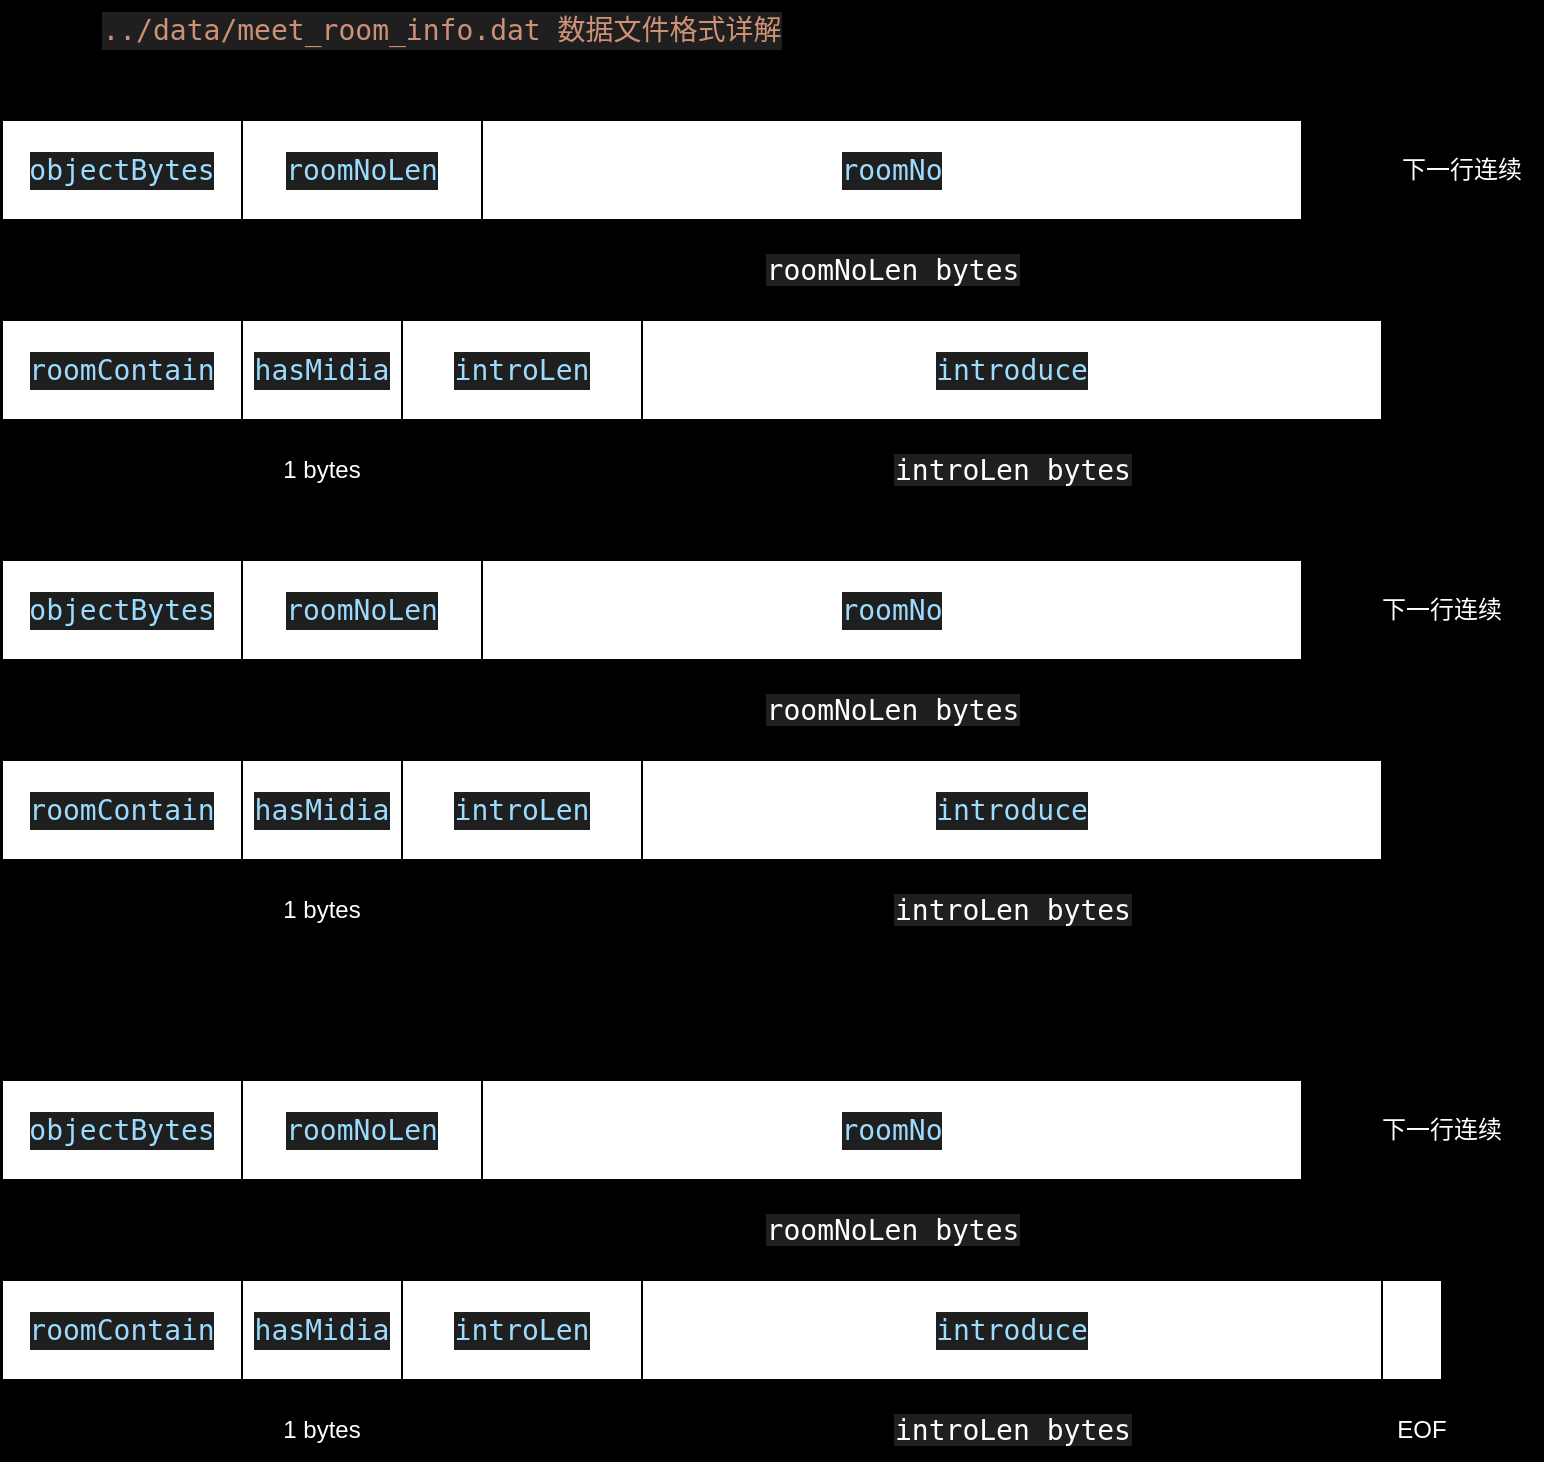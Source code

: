 <mxfile>
    <diagram id="5mB-nu_rrg7fIInrMZd4" name="第 1 页">
        <mxGraphModel dx="835" dy="825" grid="1" gridSize="10" guides="1" tooltips="1" connect="1" arrows="1" fold="1" page="0" pageScale="1" pageWidth="827" pageHeight="1169" background="#000000" math="0" shadow="0">
            <root>
                <mxCell id="0"/>
                <mxCell id="1" parent="0"/>
                <mxCell id="2" value="&lt;div style=&quot;color: rgb(204, 204, 204); background-color: rgb(31, 31, 31); font-family: Consolas, 微软雅黑, monospace, Consolas, &amp;quot;Courier New&amp;quot;, monospace; font-size: 14px; line-height: 19px;&quot;&gt;&lt;span style=&quot;color: #ce9178;&quot;&gt;../data/meet_room_info.dat 数据文件格式详解&lt;/span&gt;&lt;/div&gt;" style="text;html=1;strokeColor=none;fillColor=none;align=center;verticalAlign=middle;whiteSpace=wrap;rounded=0;" vertex="1" parent="1">
                    <mxGeometry x="150" y="90" width="380" height="30" as="geometry"/>
                </mxCell>
                <mxCell id="3" value="&lt;div style=&quot;color: rgb(204, 204, 204); background-color: rgb(31, 31, 31); font-family: Consolas, 微软雅黑, monospace, Consolas, &amp;quot;Courier New&amp;quot;, monospace; font-size: 14px; line-height: 19px;&quot;&gt;&lt;span style=&quot;color: #9cdcfe;&quot;&gt;objectBytes&lt;/span&gt;&lt;/div&gt;" style="rounded=0;whiteSpace=wrap;html=1;" vertex="1" parent="1">
                    <mxGeometry x="120" y="150" width="120" height="50" as="geometry"/>
                </mxCell>
                <mxCell id="4" value="8 bytes" style="text;html=1;strokeColor=none;fillColor=none;align=center;verticalAlign=middle;whiteSpace=wrap;rounded=0;" vertex="1" parent="1">
                    <mxGeometry x="150" y="210" width="60" height="30" as="geometry"/>
                </mxCell>
                <mxCell id="5" value="&lt;div style=&quot;color: rgb(204, 204, 204); background-color: rgb(31, 31, 31); font-family: Consolas, 微软雅黑, monospace, Consolas, &amp;quot;Courier New&amp;quot;, monospace; font-size: 14px; line-height: 19px;&quot;&gt;&lt;div style=&quot;line-height: 19px;&quot;&gt;&lt;span style=&quot;color: #9cdcfe;&quot;&gt;roomNoLen&lt;/span&gt;&lt;/div&gt;&lt;/div&gt;" style="rounded=0;whiteSpace=wrap;html=1;" vertex="1" parent="1">
                    <mxGeometry x="240" y="150" width="120" height="50" as="geometry"/>
                </mxCell>
                <mxCell id="7" value="8 bytes" style="text;html=1;strokeColor=none;fillColor=none;align=center;verticalAlign=middle;whiteSpace=wrap;rounded=0;" vertex="1" parent="1">
                    <mxGeometry x="270" y="210" width="60" height="30" as="geometry"/>
                </mxCell>
                <mxCell id="8" value="&lt;div style=&quot;color: rgb(204, 204, 204); background-color: rgb(31, 31, 31); font-family: Consolas, 微软雅黑, monospace, Consolas, &amp;quot;Courier New&amp;quot;, monospace; font-size: 14px; line-height: 19px;&quot;&gt;&lt;span style=&quot;color: #9cdcfe;&quot;&gt;roomNo&lt;/span&gt;&lt;/div&gt;" style="rounded=0;whiteSpace=wrap;html=1;" vertex="1" parent="1">
                    <mxGeometry x="360" y="150" width="410" height="50" as="geometry"/>
                </mxCell>
                <mxCell id="9" value="&lt;span style=&quot;font-family: Consolas, 微软雅黑, monospace, Consolas, &amp;quot;Courier New&amp;quot;, monospace; font-size: 14px; background-color: rgb(31, 31, 31);&quot;&gt;&lt;font color=&quot;#ffffff&quot;&gt;roomNoLen bytes&lt;/font&gt;&lt;/span&gt;" style="text;html=1;strokeColor=none;fillColor=none;align=center;verticalAlign=middle;whiteSpace=wrap;rounded=0;" vertex="1" parent="1">
                    <mxGeometry x="497.5" y="210" width="135" height="30" as="geometry"/>
                </mxCell>
                <mxCell id="10" value="下一行连续" style="text;html=1;strokeColor=none;fillColor=none;align=center;verticalAlign=middle;whiteSpace=wrap;rounded=0;fontColor=#FFFFFF;" vertex="1" parent="1">
                    <mxGeometry x="810" y="160" width="80" height="30" as="geometry"/>
                </mxCell>
                <mxCell id="11" value="&lt;div style=&quot;color: rgb(204, 204, 204); background-color: rgb(31, 31, 31); font-family: Consolas, 微软雅黑, monospace, Consolas, &amp;quot;Courier New&amp;quot;, monospace; font-size: 14px; line-height: 19px;&quot;&gt;&lt;div style=&quot;line-height: 19px;&quot;&gt;&lt;span style=&quot;color: #9cdcfe;&quot;&gt;roomContain&lt;/span&gt;&lt;/div&gt;&lt;/div&gt;" style="rounded=0;whiteSpace=wrap;html=1;" vertex="1" parent="1">
                    <mxGeometry x="120" y="250" width="120" height="50" as="geometry"/>
                </mxCell>
                <mxCell id="12" value="8 bytes" style="text;html=1;strokeColor=none;fillColor=none;align=center;verticalAlign=middle;whiteSpace=wrap;rounded=0;" vertex="1" parent="1">
                    <mxGeometry x="150" y="310" width="60" height="30" as="geometry"/>
                </mxCell>
                <mxCell id="13" value="&lt;div style=&quot;color: rgb(204, 204, 204); background-color: rgb(31, 31, 31); font-family: Consolas, 微软雅黑, monospace, Consolas, &amp;quot;Courier New&amp;quot;, monospace; font-size: 14px; line-height: 19px;&quot;&gt;&lt;span style=&quot;color: #9cdcfe;&quot;&gt;hasMidia&lt;/span&gt;&lt;/div&gt;" style="rounded=0;whiteSpace=wrap;html=1;fontColor=#FFFFFF;" vertex="1" parent="1">
                    <mxGeometry x="240" y="250" width="80" height="50" as="geometry"/>
                </mxCell>
                <mxCell id="14" value="1 bytes" style="text;html=1;strokeColor=none;fillColor=none;align=center;verticalAlign=middle;whiteSpace=wrap;rounded=0;fontColor=#FFFFFF;" vertex="1" parent="1">
                    <mxGeometry x="250" y="310" width="60" height="30" as="geometry"/>
                </mxCell>
                <mxCell id="16" value="&lt;div style=&quot;color: rgb(204, 204, 204); background-color: rgb(31, 31, 31); font-family: Consolas, 微软雅黑, monospace, Consolas, &amp;quot;Courier New&amp;quot;, monospace; font-size: 14px; line-height: 19px;&quot;&gt;&lt;span style=&quot;color: #9cdcfe;&quot;&gt;introLen&lt;/span&gt;&lt;/div&gt;" style="rounded=0;whiteSpace=wrap;html=1;" vertex="1" parent="1">
                    <mxGeometry x="320" y="250" width="120" height="50" as="geometry"/>
                </mxCell>
                <mxCell id="17" value="8 bytes" style="text;html=1;strokeColor=none;fillColor=none;align=center;verticalAlign=middle;whiteSpace=wrap;rounded=0;" vertex="1" parent="1">
                    <mxGeometry x="350" y="310" width="60" height="30" as="geometry"/>
                </mxCell>
                <mxCell id="18" value="&lt;div style=&quot;color: rgb(204, 204, 204); background-color: rgb(31, 31, 31); font-family: Consolas, 微软雅黑, monospace, Consolas, &amp;quot;Courier New&amp;quot;, monospace; font-size: 14px; line-height: 19px;&quot;&gt;&lt;span style=&quot;color: #9cdcfe;&quot;&gt;introduce&lt;/span&gt;&lt;/div&gt;" style="rounded=0;whiteSpace=wrap;html=1;fontColor=#FFFFFF;" vertex="1" parent="1">
                    <mxGeometry x="440" y="250" width="370" height="50" as="geometry"/>
                </mxCell>
                <mxCell id="20" value="&lt;span style=&quot;font-family: Consolas, 微软雅黑, monospace, Consolas, &amp;quot;Courier New&amp;quot;, monospace; font-size: 14px; background-color: rgb(31, 31, 31);&quot;&gt;introLen bytes&lt;/span&gt;" style="text;html=1;strokeColor=none;fillColor=none;align=center;verticalAlign=middle;whiteSpace=wrap;rounded=0;fontColor=#FFFFFF;" vertex="1" parent="1">
                    <mxGeometry x="562.5" y="310" width="125" height="30" as="geometry"/>
                </mxCell>
                <mxCell id="23" value="&lt;div style=&quot;color: rgb(204, 204, 204); background-color: rgb(31, 31, 31); font-family: Consolas, 微软雅黑, monospace, Consolas, &amp;quot;Courier New&amp;quot;, monospace; font-size: 14px; line-height: 19px;&quot;&gt;&lt;span style=&quot;color: #9cdcfe;&quot;&gt;objectBytes&lt;/span&gt;&lt;/div&gt;" style="rounded=0;whiteSpace=wrap;html=1;" vertex="1" parent="1">
                    <mxGeometry x="120" y="370" width="120" height="50" as="geometry"/>
                </mxCell>
                <mxCell id="24" value="8 bytes" style="text;html=1;strokeColor=none;fillColor=none;align=center;verticalAlign=middle;whiteSpace=wrap;rounded=0;" vertex="1" parent="1">
                    <mxGeometry x="150" y="430" width="60" height="30" as="geometry"/>
                </mxCell>
                <mxCell id="25" value="&lt;div style=&quot;color: rgb(204, 204, 204); background-color: rgb(31, 31, 31); font-family: Consolas, 微软雅黑, monospace, Consolas, &amp;quot;Courier New&amp;quot;, monospace; font-size: 14px; line-height: 19px;&quot;&gt;&lt;div style=&quot;line-height: 19px;&quot;&gt;&lt;span style=&quot;color: #9cdcfe;&quot;&gt;roomNoLen&lt;/span&gt;&lt;/div&gt;&lt;/div&gt;" style="rounded=0;whiteSpace=wrap;html=1;" vertex="1" parent="1">
                    <mxGeometry x="240" y="370" width="120" height="50" as="geometry"/>
                </mxCell>
                <mxCell id="26" value="8 bytes" style="text;html=1;strokeColor=none;fillColor=none;align=center;verticalAlign=middle;whiteSpace=wrap;rounded=0;" vertex="1" parent="1">
                    <mxGeometry x="270" y="430" width="60" height="30" as="geometry"/>
                </mxCell>
                <mxCell id="27" value="&lt;div style=&quot;color: rgb(204, 204, 204); background-color: rgb(31, 31, 31); font-family: Consolas, 微软雅黑, monospace, Consolas, &amp;quot;Courier New&amp;quot;, monospace; font-size: 14px; line-height: 19px;&quot;&gt;&lt;span style=&quot;color: #9cdcfe;&quot;&gt;roomNo&lt;/span&gt;&lt;/div&gt;" style="rounded=0;whiteSpace=wrap;html=1;" vertex="1" parent="1">
                    <mxGeometry x="360" y="370" width="410" height="50" as="geometry"/>
                </mxCell>
                <mxCell id="28" value="&lt;span style=&quot;font-family: Consolas, 微软雅黑, monospace, Consolas, &amp;quot;Courier New&amp;quot;, monospace; font-size: 14px; background-color: rgb(31, 31, 31);&quot;&gt;&lt;font color=&quot;#ffffff&quot;&gt;roomNoLen bytes&lt;/font&gt;&lt;/span&gt;" style="text;html=1;strokeColor=none;fillColor=none;align=center;verticalAlign=middle;whiteSpace=wrap;rounded=0;" vertex="1" parent="1">
                    <mxGeometry x="497.5" y="430" width="135" height="30" as="geometry"/>
                </mxCell>
                <mxCell id="29" value="下一行连续" style="text;html=1;strokeColor=none;fillColor=none;align=center;verticalAlign=middle;whiteSpace=wrap;rounded=0;fontColor=#FFFFFF;" vertex="1" parent="1">
                    <mxGeometry x="800" y="380" width="80" height="30" as="geometry"/>
                </mxCell>
                <mxCell id="30" value="&lt;div style=&quot;color: rgb(204, 204, 204); background-color: rgb(31, 31, 31); font-family: Consolas, 微软雅黑, monospace, Consolas, &amp;quot;Courier New&amp;quot;, monospace; font-size: 14px; line-height: 19px;&quot;&gt;&lt;div style=&quot;line-height: 19px;&quot;&gt;&lt;span style=&quot;color: #9cdcfe;&quot;&gt;roomContain&lt;/span&gt;&lt;/div&gt;&lt;/div&gt;" style="rounded=0;whiteSpace=wrap;html=1;" vertex="1" parent="1">
                    <mxGeometry x="120" y="470" width="120" height="50" as="geometry"/>
                </mxCell>
                <mxCell id="31" value="8 bytes" style="text;html=1;strokeColor=none;fillColor=none;align=center;verticalAlign=middle;whiteSpace=wrap;rounded=0;" vertex="1" parent="1">
                    <mxGeometry x="150" y="530" width="60" height="30" as="geometry"/>
                </mxCell>
                <mxCell id="32" value="&lt;div style=&quot;color: rgb(204, 204, 204); background-color: rgb(31, 31, 31); font-family: Consolas, 微软雅黑, monospace, Consolas, &amp;quot;Courier New&amp;quot;, monospace; font-size: 14px; line-height: 19px;&quot;&gt;&lt;span style=&quot;color: #9cdcfe;&quot;&gt;hasMidia&lt;/span&gt;&lt;/div&gt;" style="rounded=0;whiteSpace=wrap;html=1;fontColor=#FFFFFF;" vertex="1" parent="1">
                    <mxGeometry x="240" y="470" width="80" height="50" as="geometry"/>
                </mxCell>
                <mxCell id="33" value="1 bytes" style="text;html=1;strokeColor=none;fillColor=none;align=center;verticalAlign=middle;whiteSpace=wrap;rounded=0;fontColor=#FFFFFF;" vertex="1" parent="1">
                    <mxGeometry x="250" y="530" width="60" height="30" as="geometry"/>
                </mxCell>
                <mxCell id="34" value="&lt;div style=&quot;color: rgb(204, 204, 204); background-color: rgb(31, 31, 31); font-family: Consolas, 微软雅黑, monospace, Consolas, &amp;quot;Courier New&amp;quot;, monospace; font-size: 14px; line-height: 19px;&quot;&gt;&lt;span style=&quot;color: #9cdcfe;&quot;&gt;introLen&lt;/span&gt;&lt;/div&gt;" style="rounded=0;whiteSpace=wrap;html=1;" vertex="1" parent="1">
                    <mxGeometry x="320" y="470" width="120" height="50" as="geometry"/>
                </mxCell>
                <mxCell id="35" value="8 bytes" style="text;html=1;strokeColor=none;fillColor=none;align=center;verticalAlign=middle;whiteSpace=wrap;rounded=0;" vertex="1" parent="1">
                    <mxGeometry x="350" y="530" width="60" height="30" as="geometry"/>
                </mxCell>
                <mxCell id="36" value="&lt;div style=&quot;color: rgb(204, 204, 204); background-color: rgb(31, 31, 31); font-family: Consolas, 微软雅黑, monospace, Consolas, &amp;quot;Courier New&amp;quot;, monospace; font-size: 14px; line-height: 19px;&quot;&gt;&lt;span style=&quot;color: #9cdcfe;&quot;&gt;introduce&lt;/span&gt;&lt;/div&gt;" style="rounded=0;whiteSpace=wrap;html=1;fontColor=#FFFFFF;" vertex="1" parent="1">
                    <mxGeometry x="440" y="470" width="370" height="50" as="geometry"/>
                </mxCell>
                <mxCell id="37" value="&lt;span style=&quot;font-family: Consolas, 微软雅黑, monospace, Consolas, &amp;quot;Courier New&amp;quot;, monospace; font-size: 14px; background-color: rgb(31, 31, 31);&quot;&gt;introLen bytes&lt;/span&gt;" style="text;html=1;strokeColor=none;fillColor=none;align=center;verticalAlign=middle;whiteSpace=wrap;rounded=0;fontColor=#FFFFFF;" vertex="1" parent="1">
                    <mxGeometry x="562.5" y="530" width="125" height="30" as="geometry"/>
                </mxCell>
                <mxCell id="40" value="&lt;div style=&quot;color: rgb(204, 204, 204); background-color: rgb(31, 31, 31); font-family: Consolas, 微软雅黑, monospace, Consolas, &amp;quot;Courier New&amp;quot;, monospace; font-size: 14px; line-height: 19px;&quot;&gt;&lt;span style=&quot;color: #9cdcfe;&quot;&gt;objectBytes&lt;/span&gt;&lt;/div&gt;" style="rounded=0;whiteSpace=wrap;html=1;" vertex="1" parent="1">
                    <mxGeometry x="120" y="630" width="120" height="50" as="geometry"/>
                </mxCell>
                <mxCell id="41" value="8 bytes" style="text;html=1;strokeColor=none;fillColor=none;align=center;verticalAlign=middle;whiteSpace=wrap;rounded=0;" vertex="1" parent="1">
                    <mxGeometry x="150" y="690" width="60" height="30" as="geometry"/>
                </mxCell>
                <mxCell id="42" value="&lt;div style=&quot;color: rgb(204, 204, 204); background-color: rgb(31, 31, 31); font-family: Consolas, 微软雅黑, monospace, Consolas, &amp;quot;Courier New&amp;quot;, monospace; font-size: 14px; line-height: 19px;&quot;&gt;&lt;div style=&quot;line-height: 19px;&quot;&gt;&lt;span style=&quot;color: #9cdcfe;&quot;&gt;roomNoLen&lt;/span&gt;&lt;/div&gt;&lt;/div&gt;" style="rounded=0;whiteSpace=wrap;html=1;" vertex="1" parent="1">
                    <mxGeometry x="240" y="630" width="120" height="50" as="geometry"/>
                </mxCell>
                <mxCell id="43" value="8 bytes" style="text;html=1;strokeColor=none;fillColor=none;align=center;verticalAlign=middle;whiteSpace=wrap;rounded=0;" vertex="1" parent="1">
                    <mxGeometry x="270" y="690" width="60" height="30" as="geometry"/>
                </mxCell>
                <mxCell id="44" value="&lt;div style=&quot;color: rgb(204, 204, 204); background-color: rgb(31, 31, 31); font-family: Consolas, 微软雅黑, monospace, Consolas, &amp;quot;Courier New&amp;quot;, monospace; font-size: 14px; line-height: 19px;&quot;&gt;&lt;span style=&quot;color: #9cdcfe;&quot;&gt;roomNo&lt;/span&gt;&lt;/div&gt;" style="rounded=0;whiteSpace=wrap;html=1;" vertex="1" parent="1">
                    <mxGeometry x="360" y="630" width="410" height="50" as="geometry"/>
                </mxCell>
                <mxCell id="45" value="&lt;span style=&quot;font-family: Consolas, 微软雅黑, monospace, Consolas, &amp;quot;Courier New&amp;quot;, monospace; font-size: 14px; background-color: rgb(31, 31, 31);&quot;&gt;&lt;font color=&quot;#ffffff&quot;&gt;roomNoLen bytes&lt;/font&gt;&lt;/span&gt;" style="text;html=1;strokeColor=none;fillColor=none;align=center;verticalAlign=middle;whiteSpace=wrap;rounded=0;" vertex="1" parent="1">
                    <mxGeometry x="497.5" y="690" width="135" height="30" as="geometry"/>
                </mxCell>
                <mxCell id="46" value="下一行连续" style="text;html=1;strokeColor=none;fillColor=none;align=center;verticalAlign=middle;whiteSpace=wrap;rounded=0;fontColor=#FFFFFF;" vertex="1" parent="1">
                    <mxGeometry x="800" y="640" width="80" height="30" as="geometry"/>
                </mxCell>
                <mxCell id="47" value="&lt;div style=&quot;color: rgb(204, 204, 204); background-color: rgb(31, 31, 31); font-family: Consolas, 微软雅黑, monospace, Consolas, &amp;quot;Courier New&amp;quot;, monospace; font-size: 14px; line-height: 19px;&quot;&gt;&lt;div style=&quot;line-height: 19px;&quot;&gt;&lt;span style=&quot;color: #9cdcfe;&quot;&gt;roomContain&lt;/span&gt;&lt;/div&gt;&lt;/div&gt;" style="rounded=0;whiteSpace=wrap;html=1;" vertex="1" parent="1">
                    <mxGeometry x="120" y="730" width="120" height="50" as="geometry"/>
                </mxCell>
                <mxCell id="48" value="8 bytes" style="text;html=1;strokeColor=none;fillColor=none;align=center;verticalAlign=middle;whiteSpace=wrap;rounded=0;" vertex="1" parent="1">
                    <mxGeometry x="150" y="790" width="60" height="30" as="geometry"/>
                </mxCell>
                <mxCell id="49" value="&lt;div style=&quot;color: rgb(204, 204, 204); background-color: rgb(31, 31, 31); font-family: Consolas, 微软雅黑, monospace, Consolas, &amp;quot;Courier New&amp;quot;, monospace; font-size: 14px; line-height: 19px;&quot;&gt;&lt;span style=&quot;color: #9cdcfe;&quot;&gt;hasMidia&lt;/span&gt;&lt;/div&gt;" style="rounded=0;whiteSpace=wrap;html=1;fontColor=#FFFFFF;" vertex="1" parent="1">
                    <mxGeometry x="240" y="730" width="80" height="50" as="geometry"/>
                </mxCell>
                <mxCell id="50" value="1 bytes" style="text;html=1;strokeColor=none;fillColor=none;align=center;verticalAlign=middle;whiteSpace=wrap;rounded=0;fontColor=#FFFFFF;" vertex="1" parent="1">
                    <mxGeometry x="250" y="790" width="60" height="30" as="geometry"/>
                </mxCell>
                <mxCell id="51" value="&lt;div style=&quot;color: rgb(204, 204, 204); background-color: rgb(31, 31, 31); font-family: Consolas, 微软雅黑, monospace, Consolas, &amp;quot;Courier New&amp;quot;, monospace; font-size: 14px; line-height: 19px;&quot;&gt;&lt;span style=&quot;color: #9cdcfe;&quot;&gt;introLen&lt;/span&gt;&lt;/div&gt;" style="rounded=0;whiteSpace=wrap;html=1;" vertex="1" parent="1">
                    <mxGeometry x="320" y="730" width="120" height="50" as="geometry"/>
                </mxCell>
                <mxCell id="52" value="8 bytes" style="text;html=1;strokeColor=none;fillColor=none;align=center;verticalAlign=middle;whiteSpace=wrap;rounded=0;" vertex="1" parent="1">
                    <mxGeometry x="350" y="790" width="60" height="30" as="geometry"/>
                </mxCell>
                <mxCell id="53" value="&lt;div style=&quot;color: rgb(204, 204, 204); background-color: rgb(31, 31, 31); font-family: Consolas, 微软雅黑, monospace, Consolas, &amp;quot;Courier New&amp;quot;, monospace; font-size: 14px; line-height: 19px;&quot;&gt;&lt;span style=&quot;color: #9cdcfe;&quot;&gt;introduce&lt;/span&gt;&lt;/div&gt;" style="rounded=0;whiteSpace=wrap;html=1;fontColor=#FFFFFF;" vertex="1" parent="1">
                    <mxGeometry x="440" y="730" width="370" height="50" as="geometry"/>
                </mxCell>
                <mxCell id="54" value="&lt;span style=&quot;font-family: Consolas, 微软雅黑, monospace, Consolas, &amp;quot;Courier New&amp;quot;, monospace; font-size: 14px; background-color: rgb(31, 31, 31);&quot;&gt;introLen bytes&lt;/span&gt;" style="text;html=1;strokeColor=none;fillColor=none;align=center;verticalAlign=middle;whiteSpace=wrap;rounded=0;fontColor=#FFFFFF;" vertex="1" parent="1">
                    <mxGeometry x="562.5" y="790" width="125" height="30" as="geometry"/>
                </mxCell>
                <mxCell id="55" value="" style="rounded=0;whiteSpace=wrap;html=1;fontColor=#FFFFFF;" vertex="1" parent="1">
                    <mxGeometry x="810" y="730" width="30" height="50" as="geometry"/>
                </mxCell>
                <mxCell id="56" value="EOF" style="text;html=1;strokeColor=none;fillColor=none;align=center;verticalAlign=middle;whiteSpace=wrap;rounded=0;fontColor=#FFFFFF;" vertex="1" parent="1">
                    <mxGeometry x="800" y="790" width="60" height="30" as="geometry"/>
                </mxCell>
            </root>
        </mxGraphModel>
    </diagram>
</mxfile>